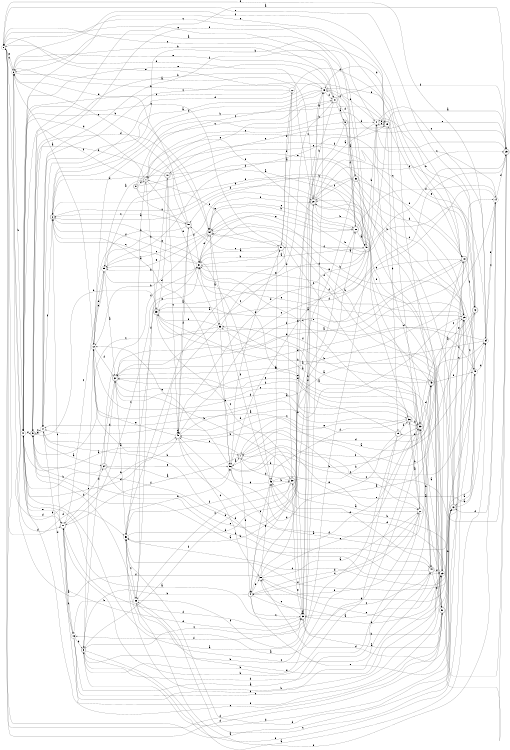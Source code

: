 digraph n47_8 {
__start0 [label="" shape="none"];

rankdir=LR;
size="8,5";

s0 [style="filled", color="black", fillcolor="white" shape="circle", label="0"];
s1 [style="rounded,filled", color="black", fillcolor="white" shape="doublecircle", label="1"];
s2 [style="rounded,filled", color="black", fillcolor="white" shape="doublecircle", label="2"];
s3 [style="rounded,filled", color="black", fillcolor="white" shape="doublecircle", label="3"];
s4 [style="rounded,filled", color="black", fillcolor="white" shape="doublecircle", label="4"];
s5 [style="rounded,filled", color="black", fillcolor="white" shape="doublecircle", label="5"];
s6 [style="filled", color="black", fillcolor="white" shape="circle", label="6"];
s7 [style="rounded,filled", color="black", fillcolor="white" shape="doublecircle", label="7"];
s8 [style="rounded,filled", color="black", fillcolor="white" shape="doublecircle", label="8"];
s9 [style="rounded,filled", color="black", fillcolor="white" shape="doublecircle", label="9"];
s10 [style="rounded,filled", color="black", fillcolor="white" shape="doublecircle", label="10"];
s11 [style="rounded,filled", color="black", fillcolor="white" shape="doublecircle", label="11"];
s12 [style="filled", color="black", fillcolor="white" shape="circle", label="12"];
s13 [style="rounded,filled", color="black", fillcolor="white" shape="doublecircle", label="13"];
s14 [style="filled", color="black", fillcolor="white" shape="circle", label="14"];
s15 [style="rounded,filled", color="black", fillcolor="white" shape="doublecircle", label="15"];
s16 [style="filled", color="black", fillcolor="white" shape="circle", label="16"];
s17 [style="filled", color="black", fillcolor="white" shape="circle", label="17"];
s18 [style="rounded,filled", color="black", fillcolor="white" shape="doublecircle", label="18"];
s19 [style="rounded,filled", color="black", fillcolor="white" shape="doublecircle", label="19"];
s20 [style="rounded,filled", color="black", fillcolor="white" shape="doublecircle", label="20"];
s21 [style="rounded,filled", color="black", fillcolor="white" shape="doublecircle", label="21"];
s22 [style="filled", color="black", fillcolor="white" shape="circle", label="22"];
s23 [style="filled", color="black", fillcolor="white" shape="circle", label="23"];
s24 [style="rounded,filled", color="black", fillcolor="white" shape="doublecircle", label="24"];
s25 [style="rounded,filled", color="black", fillcolor="white" shape="doublecircle", label="25"];
s26 [style="filled", color="black", fillcolor="white" shape="circle", label="26"];
s27 [style="filled", color="black", fillcolor="white" shape="circle", label="27"];
s28 [style="rounded,filled", color="black", fillcolor="white" shape="doublecircle", label="28"];
s29 [style="filled", color="black", fillcolor="white" shape="circle", label="29"];
s30 [style="rounded,filled", color="black", fillcolor="white" shape="doublecircle", label="30"];
s31 [style="filled", color="black", fillcolor="white" shape="circle", label="31"];
s32 [style="rounded,filled", color="black", fillcolor="white" shape="doublecircle", label="32"];
s33 [style="rounded,filled", color="black", fillcolor="white" shape="doublecircle", label="33"];
s34 [style="filled", color="black", fillcolor="white" shape="circle", label="34"];
s35 [style="filled", color="black", fillcolor="white" shape="circle", label="35"];
s36 [style="rounded,filled", color="black", fillcolor="white" shape="doublecircle", label="36"];
s37 [style="rounded,filled", color="black", fillcolor="white" shape="doublecircle", label="37"];
s38 [style="filled", color="black", fillcolor="white" shape="circle", label="38"];
s39 [style="rounded,filled", color="black", fillcolor="white" shape="doublecircle", label="39"];
s40 [style="filled", color="black", fillcolor="white" shape="circle", label="40"];
s41 [style="filled", color="black", fillcolor="white" shape="circle", label="41"];
s42 [style="rounded,filled", color="black", fillcolor="white" shape="doublecircle", label="42"];
s43 [style="rounded,filled", color="black", fillcolor="white" shape="doublecircle", label="43"];
s44 [style="rounded,filled", color="black", fillcolor="white" shape="doublecircle", label="44"];
s45 [style="filled", color="black", fillcolor="white" shape="circle", label="45"];
s46 [style="filled", color="black", fillcolor="white" shape="circle", label="46"];
s47 [style="filled", color="black", fillcolor="white" shape="circle", label="47"];
s48 [style="filled", color="black", fillcolor="white" shape="circle", label="48"];
s49 [style="filled", color="black", fillcolor="white" shape="circle", label="49"];
s50 [style="rounded,filled", color="black", fillcolor="white" shape="doublecircle", label="50"];
s51 [style="rounded,filled", color="black", fillcolor="white" shape="doublecircle", label="51"];
s52 [style="filled", color="black", fillcolor="white" shape="circle", label="52"];
s53 [style="filled", color="black", fillcolor="white" shape="circle", label="53"];
s54 [style="rounded,filled", color="black", fillcolor="white" shape="doublecircle", label="54"];
s55 [style="filled", color="black", fillcolor="white" shape="circle", label="55"];
s56 [style="filled", color="black", fillcolor="white" shape="circle", label="56"];
s57 [style="rounded,filled", color="black", fillcolor="white" shape="doublecircle", label="57"];
s0 -> s29 [label="a"];
s0 -> s24 [label="b"];
s0 -> s40 [label="c"];
s0 -> s52 [label="d"];
s0 -> s6 [label="e"];
s0 -> s51 [label="f"];
s1 -> s55 [label="a"];
s1 -> s39 [label="b"];
s1 -> s42 [label="c"];
s1 -> s47 [label="d"];
s1 -> s53 [label="e"];
s1 -> s47 [label="f"];
s2 -> s56 [label="a"];
s2 -> s15 [label="b"];
s2 -> s11 [label="c"];
s2 -> s33 [label="d"];
s2 -> s46 [label="e"];
s2 -> s23 [label="f"];
s3 -> s34 [label="a"];
s3 -> s41 [label="b"];
s3 -> s35 [label="c"];
s3 -> s13 [label="d"];
s3 -> s12 [label="e"];
s3 -> s42 [label="f"];
s4 -> s23 [label="a"];
s4 -> s3 [label="b"];
s4 -> s35 [label="c"];
s4 -> s27 [label="d"];
s4 -> s13 [label="e"];
s4 -> s38 [label="f"];
s5 -> s25 [label="a"];
s5 -> s39 [label="b"];
s5 -> s17 [label="c"];
s5 -> s54 [label="d"];
s5 -> s33 [label="e"];
s5 -> s23 [label="f"];
s6 -> s20 [label="a"];
s6 -> s47 [label="b"];
s6 -> s0 [label="c"];
s6 -> s11 [label="d"];
s6 -> s21 [label="e"];
s6 -> s18 [label="f"];
s7 -> s34 [label="a"];
s7 -> s35 [label="b"];
s7 -> s48 [label="c"];
s7 -> s4 [label="d"];
s7 -> s27 [label="e"];
s7 -> s11 [label="f"];
s8 -> s51 [label="a"];
s8 -> s25 [label="b"];
s8 -> s50 [label="c"];
s8 -> s1 [label="d"];
s8 -> s29 [label="e"];
s8 -> s28 [label="f"];
s9 -> s32 [label="a"];
s9 -> s6 [label="b"];
s9 -> s1 [label="c"];
s9 -> s41 [label="d"];
s9 -> s4 [label="e"];
s9 -> s28 [label="f"];
s10 -> s40 [label="a"];
s10 -> s5 [label="b"];
s10 -> s48 [label="c"];
s10 -> s2 [label="d"];
s10 -> s29 [label="e"];
s10 -> s26 [label="f"];
s11 -> s16 [label="a"];
s11 -> s48 [label="b"];
s11 -> s31 [label="c"];
s11 -> s35 [label="d"];
s11 -> s47 [label="e"];
s11 -> s35 [label="f"];
s12 -> s6 [label="a"];
s12 -> s7 [label="b"];
s12 -> s21 [label="c"];
s12 -> s36 [label="d"];
s12 -> s55 [label="e"];
s12 -> s37 [label="f"];
s13 -> s45 [label="a"];
s13 -> s50 [label="b"];
s13 -> s29 [label="c"];
s13 -> s38 [label="d"];
s13 -> s18 [label="e"];
s13 -> s39 [label="f"];
s14 -> s37 [label="a"];
s14 -> s31 [label="b"];
s14 -> s41 [label="c"];
s14 -> s25 [label="d"];
s14 -> s26 [label="e"];
s14 -> s13 [label="f"];
s15 -> s25 [label="a"];
s15 -> s19 [label="b"];
s15 -> s48 [label="c"];
s15 -> s17 [label="d"];
s15 -> s1 [label="e"];
s15 -> s5 [label="f"];
s16 -> s43 [label="a"];
s16 -> s3 [label="b"];
s16 -> s44 [label="c"];
s16 -> s17 [label="d"];
s16 -> s23 [label="e"];
s16 -> s11 [label="f"];
s17 -> s24 [label="a"];
s17 -> s27 [label="b"];
s17 -> s49 [label="c"];
s17 -> s44 [label="d"];
s17 -> s5 [label="e"];
s17 -> s2 [label="f"];
s18 -> s39 [label="a"];
s18 -> s2 [label="b"];
s18 -> s52 [label="c"];
s18 -> s37 [label="d"];
s18 -> s47 [label="e"];
s18 -> s42 [label="f"];
s19 -> s47 [label="a"];
s19 -> s3 [label="b"];
s19 -> s48 [label="c"];
s19 -> s48 [label="d"];
s19 -> s31 [label="e"];
s19 -> s36 [label="f"];
s20 -> s49 [label="a"];
s20 -> s40 [label="b"];
s20 -> s42 [label="c"];
s20 -> s25 [label="d"];
s20 -> s0 [label="e"];
s20 -> s16 [label="f"];
s21 -> s9 [label="a"];
s21 -> s35 [label="b"];
s21 -> s0 [label="c"];
s21 -> s32 [label="d"];
s21 -> s55 [label="e"];
s21 -> s25 [label="f"];
s22 -> s52 [label="a"];
s22 -> s6 [label="b"];
s22 -> s47 [label="c"];
s22 -> s15 [label="d"];
s22 -> s0 [label="e"];
s22 -> s57 [label="f"];
s23 -> s33 [label="a"];
s23 -> s52 [label="b"];
s23 -> s29 [label="c"];
s23 -> s17 [label="d"];
s23 -> s20 [label="e"];
s23 -> s11 [label="f"];
s24 -> s56 [label="a"];
s24 -> s47 [label="b"];
s24 -> s28 [label="c"];
s24 -> s37 [label="d"];
s24 -> s56 [label="e"];
s24 -> s31 [label="f"];
s25 -> s31 [label="a"];
s25 -> s46 [label="b"];
s25 -> s56 [label="c"];
s25 -> s46 [label="d"];
s25 -> s41 [label="e"];
s25 -> s10 [label="f"];
s26 -> s1 [label="a"];
s26 -> s16 [label="b"];
s26 -> s44 [label="c"];
s26 -> s5 [label="d"];
s26 -> s23 [label="e"];
s26 -> s49 [label="f"];
s27 -> s30 [label="a"];
s27 -> s36 [label="b"];
s27 -> s4 [label="c"];
s27 -> s3 [label="d"];
s27 -> s49 [label="e"];
s27 -> s4 [label="f"];
s28 -> s40 [label="a"];
s28 -> s54 [label="b"];
s28 -> s54 [label="c"];
s28 -> s14 [label="d"];
s28 -> s0 [label="e"];
s28 -> s49 [label="f"];
s29 -> s17 [label="a"];
s29 -> s20 [label="b"];
s29 -> s45 [label="c"];
s29 -> s52 [label="d"];
s29 -> s31 [label="e"];
s29 -> s31 [label="f"];
s30 -> s18 [label="a"];
s30 -> s33 [label="b"];
s30 -> s26 [label="c"];
s30 -> s7 [label="d"];
s30 -> s35 [label="e"];
s30 -> s3 [label="f"];
s31 -> s40 [label="a"];
s31 -> s55 [label="b"];
s31 -> s2 [label="c"];
s31 -> s54 [label="d"];
s31 -> s28 [label="e"];
s31 -> s2 [label="f"];
s32 -> s4 [label="a"];
s32 -> s52 [label="b"];
s32 -> s29 [label="c"];
s32 -> s18 [label="d"];
s32 -> s18 [label="e"];
s32 -> s20 [label="f"];
s33 -> s44 [label="a"];
s33 -> s11 [label="b"];
s33 -> s54 [label="c"];
s33 -> s43 [label="d"];
s33 -> s37 [label="e"];
s33 -> s37 [label="f"];
s34 -> s12 [label="a"];
s34 -> s54 [label="b"];
s34 -> s14 [label="c"];
s34 -> s0 [label="d"];
s34 -> s37 [label="e"];
s34 -> s14 [label="f"];
s35 -> s47 [label="a"];
s35 -> s51 [label="b"];
s35 -> s38 [label="c"];
s35 -> s35 [label="d"];
s35 -> s23 [label="e"];
s35 -> s20 [label="f"];
s36 -> s27 [label="a"];
s36 -> s33 [label="b"];
s36 -> s31 [label="c"];
s36 -> s2 [label="d"];
s36 -> s7 [label="e"];
s36 -> s46 [label="f"];
s37 -> s52 [label="a"];
s37 -> s30 [label="b"];
s37 -> s36 [label="c"];
s37 -> s3 [label="d"];
s37 -> s23 [label="e"];
s37 -> s18 [label="f"];
s38 -> s27 [label="a"];
s38 -> s28 [label="b"];
s38 -> s33 [label="c"];
s38 -> s29 [label="d"];
s38 -> s46 [label="e"];
s38 -> s6 [label="f"];
s39 -> s14 [label="a"];
s39 -> s51 [label="b"];
s39 -> s35 [label="c"];
s39 -> s10 [label="d"];
s39 -> s45 [label="e"];
s39 -> s25 [label="f"];
s40 -> s6 [label="a"];
s40 -> s41 [label="b"];
s40 -> s37 [label="c"];
s40 -> s48 [label="d"];
s40 -> s56 [label="e"];
s40 -> s57 [label="f"];
s41 -> s20 [label="a"];
s41 -> s15 [label="b"];
s41 -> s34 [label="c"];
s41 -> s44 [label="d"];
s41 -> s15 [label="e"];
s41 -> s17 [label="f"];
s42 -> s33 [label="a"];
s42 -> s41 [label="b"];
s42 -> s26 [label="c"];
s42 -> s7 [label="d"];
s42 -> s0 [label="e"];
s42 -> s7 [label="f"];
s43 -> s53 [label="a"];
s43 -> s53 [label="b"];
s43 -> s34 [label="c"];
s43 -> s49 [label="d"];
s43 -> s19 [label="e"];
s43 -> s45 [label="f"];
s44 -> s5 [label="a"];
s44 -> s33 [label="b"];
s44 -> s35 [label="c"];
s44 -> s46 [label="d"];
s44 -> s51 [label="e"];
s44 -> s23 [label="f"];
s45 -> s13 [label="a"];
s45 -> s54 [label="b"];
s45 -> s38 [label="c"];
s45 -> s34 [label="d"];
s45 -> s15 [label="e"];
s45 -> s52 [label="f"];
s46 -> s57 [label="a"];
s46 -> s30 [label="b"];
s46 -> s4 [label="c"];
s46 -> s56 [label="d"];
s46 -> s34 [label="e"];
s46 -> s54 [label="f"];
s47 -> s48 [label="a"];
s47 -> s54 [label="b"];
s47 -> s57 [label="c"];
s47 -> s11 [label="d"];
s47 -> s21 [label="e"];
s47 -> s5 [label="f"];
s48 -> s13 [label="a"];
s48 -> s33 [label="b"];
s48 -> s38 [label="c"];
s48 -> s48 [label="d"];
s48 -> s12 [label="e"];
s48 -> s50 [label="f"];
s49 -> s17 [label="a"];
s49 -> s5 [label="b"];
s49 -> s1 [label="c"];
s49 -> s2 [label="d"];
s49 -> s41 [label="e"];
s49 -> s21 [label="f"];
s50 -> s48 [label="a"];
s50 -> s12 [label="b"];
s50 -> s2 [label="c"];
s50 -> s6 [label="d"];
s50 -> s6 [label="e"];
s50 -> s31 [label="f"];
s51 -> s35 [label="a"];
s51 -> s13 [label="b"];
s51 -> s47 [label="c"];
s51 -> s0 [label="d"];
s51 -> s20 [label="e"];
s51 -> s54 [label="f"];
s52 -> s33 [label="a"];
s52 -> s56 [label="b"];
s52 -> s26 [label="c"];
s52 -> s49 [label="d"];
s52 -> s31 [label="e"];
s52 -> s30 [label="f"];
s53 -> s33 [label="a"];
s53 -> s56 [label="b"];
s53 -> s5 [label="c"];
s53 -> s47 [label="d"];
s53 -> s21 [label="e"];
s53 -> s39 [label="f"];
s54 -> s53 [label="a"];
s54 -> s12 [label="b"];
s54 -> s55 [label="c"];
s54 -> s43 [label="d"];
s54 -> s55 [label="e"];
s54 -> s20 [label="f"];
s55 -> s37 [label="a"];
s55 -> s12 [label="b"];
s55 -> s11 [label="c"];
s55 -> s15 [label="d"];
s55 -> s29 [label="e"];
s55 -> s20 [label="f"];
s56 -> s7 [label="a"];
s56 -> s43 [label="b"];
s56 -> s45 [label="c"];
s56 -> s57 [label="d"];
s56 -> s12 [label="e"];
s56 -> s43 [label="f"];
s57 -> s31 [label="a"];
s57 -> s31 [label="b"];
s57 -> s50 [label="c"];
s57 -> s30 [label="d"];
s57 -> s1 [label="e"];
s57 -> s22 [label="f"];

}